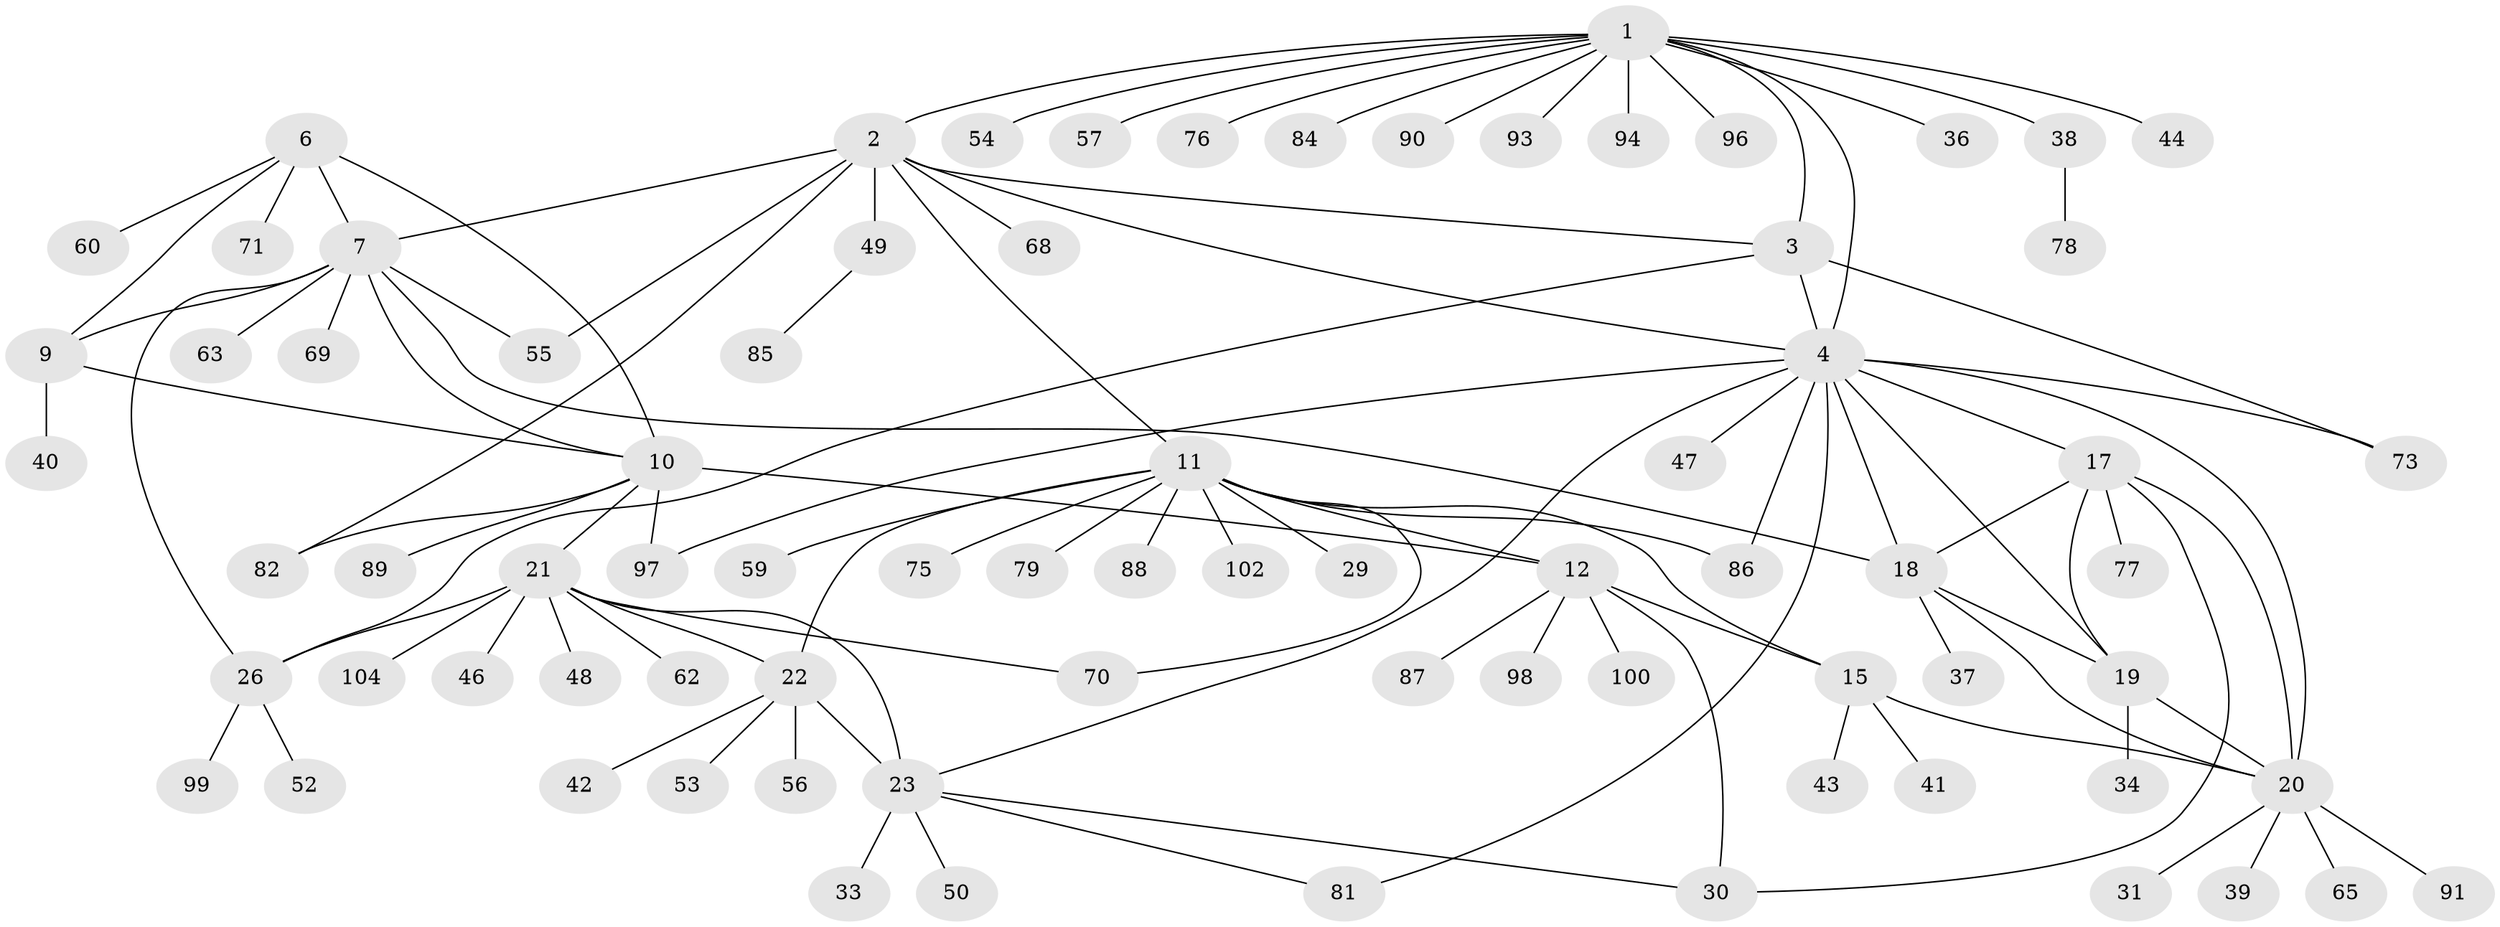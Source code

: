 // Generated by graph-tools (version 1.1) at 2025/24/03/03/25 07:24:09]
// undirected, 78 vertices, 107 edges
graph export_dot {
graph [start="1"]
  node [color=gray90,style=filled];
  1 [super="+5"];
  2 [super="+80"];
  3 [super="+64"];
  4 [super="+16"];
  6 [super="+8"];
  7 [super="+58"];
  9;
  10 [super="+66"];
  11 [super="+14"];
  12 [super="+13"];
  15 [super="+45"];
  17;
  18;
  19 [super="+32"];
  20 [super="+27"];
  21 [super="+24"];
  22 [super="+28"];
  23 [super="+25"];
  26 [super="+51"];
  29;
  30 [super="+61"];
  31;
  33 [super="+35"];
  34;
  36 [super="+72"];
  37;
  38;
  39;
  40;
  41;
  42;
  43;
  44;
  46 [super="+67"];
  47;
  48 [super="+92"];
  49;
  50;
  52;
  53;
  54;
  55;
  56;
  57;
  59;
  60 [super="+74"];
  62 [super="+83"];
  63;
  65;
  68;
  69;
  70;
  71;
  73;
  75;
  76 [super="+101"];
  77;
  78;
  79 [super="+103"];
  81 [super="+95"];
  82;
  84;
  85;
  86;
  87;
  88;
  89;
  90;
  91;
  93;
  94;
  96;
  97;
  98;
  99;
  100;
  102;
  104;
  1 -- 2 [weight=2];
  1 -- 3 [weight=2];
  1 -- 4 [weight=2];
  1 -- 36;
  1 -- 38;
  1 -- 54;
  1 -- 84;
  1 -- 90;
  1 -- 96;
  1 -- 44;
  1 -- 76;
  1 -- 57;
  1 -- 93;
  1 -- 94;
  2 -- 3;
  2 -- 4;
  2 -- 7;
  2 -- 11 [weight=2];
  2 -- 49;
  2 -- 55;
  2 -- 68;
  2 -- 82;
  3 -- 4;
  3 -- 73;
  3 -- 26;
  4 -- 86;
  4 -- 97;
  4 -- 73;
  4 -- 47;
  4 -- 17;
  4 -- 18;
  4 -- 19;
  4 -- 20;
  4 -- 81;
  4 -- 23 [weight=2];
  6 -- 7 [weight=2];
  6 -- 9 [weight=2];
  6 -- 10 [weight=2];
  6 -- 71;
  6 -- 60;
  7 -- 9;
  7 -- 10;
  7 -- 18;
  7 -- 26;
  7 -- 55;
  7 -- 63;
  7 -- 69;
  9 -- 10;
  9 -- 40;
  10 -- 12;
  10 -- 82;
  10 -- 89;
  10 -- 97;
  10 -- 21;
  11 -- 12 [weight=4];
  11 -- 15 [weight=2];
  11 -- 29;
  11 -- 88;
  11 -- 102;
  11 -- 70;
  11 -- 75;
  11 -- 79;
  11 -- 22;
  11 -- 86;
  11 -- 59;
  12 -- 15 [weight=2];
  12 -- 30;
  12 -- 100;
  12 -- 98;
  12 -- 87;
  15 -- 20;
  15 -- 41;
  15 -- 43;
  17 -- 18;
  17 -- 19;
  17 -- 20;
  17 -- 30;
  17 -- 77;
  18 -- 19;
  18 -- 20;
  18 -- 37;
  19 -- 20;
  19 -- 34;
  20 -- 31;
  20 -- 39;
  20 -- 65;
  20 -- 91;
  21 -- 22 [weight=2];
  21 -- 23 [weight=4];
  21 -- 48;
  21 -- 70;
  21 -- 104;
  21 -- 46;
  21 -- 26;
  21 -- 62;
  22 -- 23 [weight=2];
  22 -- 42;
  22 -- 53;
  22 -- 56;
  23 -- 33;
  23 -- 50;
  23 -- 81;
  23 -- 30;
  26 -- 52;
  26 -- 99;
  38 -- 78;
  49 -- 85;
}
